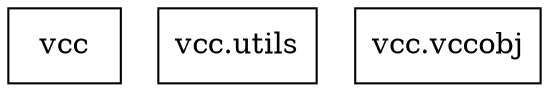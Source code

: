 digraph "packages" {
rankdir=BT
charset="utf-8"
"vcc" [color="black", label="vcc", shape="box", style="solid"];
"vcc.utils" [color="black", label="vcc.utils", shape="box", style="solid"];
"vcc.vccobj" [color="black", label="vcc.vccobj", shape="box", style="solid"];
}
